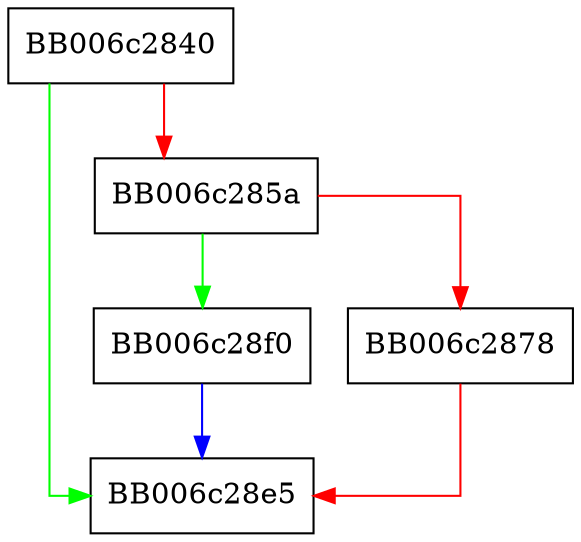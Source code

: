 digraph kdf_argon2i_new {
  node [shape="box"];
  graph [splines=ortho];
  BB006c2840 -> BB006c28e5 [color="green"];
  BB006c2840 -> BB006c285a [color="red"];
  BB006c285a -> BB006c28f0 [color="green"];
  BB006c285a -> BB006c2878 [color="red"];
  BB006c2878 -> BB006c28e5 [color="red"];
  BB006c28f0 -> BB006c28e5 [color="blue"];
}